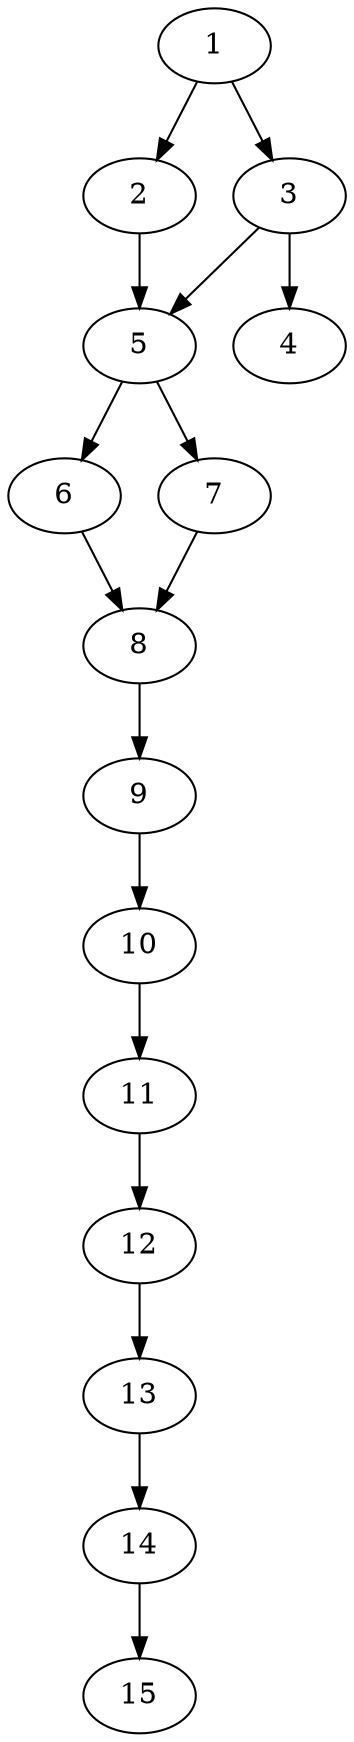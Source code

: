// DAG automatically generated by daggen at Thu Oct  3 13:59:27 2019
// ./daggen --dot -n 15 --ccr 0.3 --fat 0.3 --regular 0.5 --density 0.6 --mindata 5242880 --maxdata 52428800 
digraph G {
  1 [size="166031360", alpha="0.02", expect_size="49809408"] 
  1 -> 2 [size ="49809408"]
  1 -> 3 [size ="49809408"]
  2 [size="93856427", alpha="0.11", expect_size="28156928"] 
  2 -> 5 [size ="28156928"]
  3 [size="70085973", alpha="0.19", expect_size="21025792"] 
  3 -> 4 [size ="21025792"]
  3 -> 5 [size ="21025792"]
  4 [size="70632107", alpha="0.12", expect_size="21189632"] 
  5 [size="104133973", alpha="0.01", expect_size="31240192"] 
  5 -> 6 [size ="31240192"]
  5 -> 7 [size ="31240192"]
  6 [size="106591573", alpha="0.15", expect_size="31977472"] 
  6 -> 8 [size ="31977472"]
  7 [size="83701760", alpha="0.14", expect_size="25110528"] 
  7 -> 8 [size ="25110528"]
  8 [size="26746880", alpha="0.18", expect_size="8024064"] 
  8 -> 9 [size ="8024064"]
  9 [size="69273600", alpha="0.08", expect_size="20782080"] 
  9 -> 10 [size ="20782080"]
  10 [size="73011200", alpha="0.13", expect_size="21903360"] 
  10 -> 11 [size ="21903360"]
  11 [size="167697067", alpha="0.16", expect_size="50309120"] 
  11 -> 12 [size ="50309120"]
  12 [size="29040640", alpha="0.02", expect_size="8712192"] 
  12 -> 13 [size ="8712192"]
  13 [size="112554667", alpha="0.10", expect_size="33766400"] 
  13 -> 14 [size ="33766400"]
  14 [size="107537067", alpha="0.19", expect_size="32261120"] 
  14 -> 15 [size ="32261120"]
  15 [size="43803307", alpha="0.08", expect_size="13140992"] 
}
